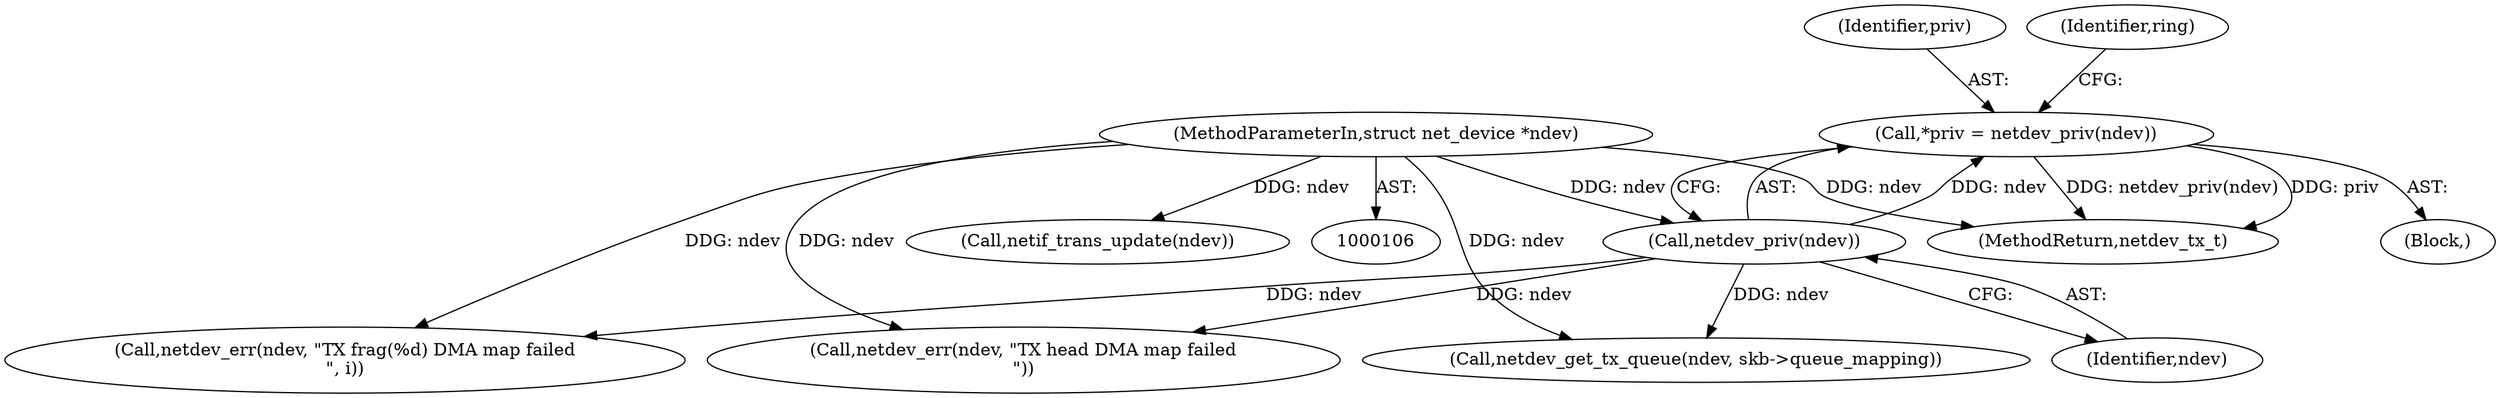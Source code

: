 digraph "0_linux_27463ad99f738ed93c7c8b3e2e5bc8c4853a2ff2_0@pointer" {
"1000112" [label="(Call,*priv = netdev_priv(ndev))"];
"1000114" [label="(Call,netdev_priv(ndev))"];
"1000107" [label="(MethodParameterIn,struct net_device *ndev)"];
"1000115" [label="(Identifier,ndev)"];
"1000301" [label="(Call,netif_trans_update(ndev))"];
"1000114" [label="(Call,netdev_priv(ndev))"];
"1000107" [label="(MethodParameterIn,struct net_device *ndev)"];
"1000110" [label="(Block,)"];
"1000112" [label="(Call,*priv = netdev_priv(ndev))"];
"1000113" [label="(Identifier,priv)"];
"1000259" [label="(Call,netdev_err(ndev, \"TX frag(%d) DMA map failed\n\", i))"];
"1000118" [label="(Identifier,ring)"];
"1000291" [label="(Call,netdev_get_tx_queue(ndev, skb->queue_mapping))"];
"1000426" [label="(MethodReturn,netdev_tx_t)"];
"1000195" [label="(Call,netdev_err(ndev, \"TX head DMA map failed\n\"))"];
"1000112" -> "1000110"  [label="AST: "];
"1000112" -> "1000114"  [label="CFG: "];
"1000113" -> "1000112"  [label="AST: "];
"1000114" -> "1000112"  [label="AST: "];
"1000118" -> "1000112"  [label="CFG: "];
"1000112" -> "1000426"  [label="DDG: netdev_priv(ndev)"];
"1000112" -> "1000426"  [label="DDG: priv"];
"1000114" -> "1000112"  [label="DDG: ndev"];
"1000114" -> "1000115"  [label="CFG: "];
"1000115" -> "1000114"  [label="AST: "];
"1000107" -> "1000114"  [label="DDG: ndev"];
"1000114" -> "1000195"  [label="DDG: ndev"];
"1000114" -> "1000259"  [label="DDG: ndev"];
"1000114" -> "1000291"  [label="DDG: ndev"];
"1000107" -> "1000106"  [label="AST: "];
"1000107" -> "1000426"  [label="DDG: ndev"];
"1000107" -> "1000195"  [label="DDG: ndev"];
"1000107" -> "1000259"  [label="DDG: ndev"];
"1000107" -> "1000291"  [label="DDG: ndev"];
"1000107" -> "1000301"  [label="DDG: ndev"];
}
